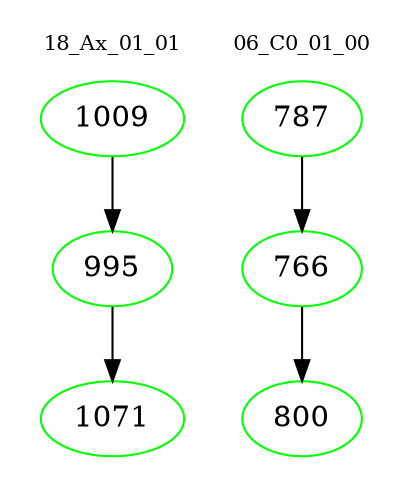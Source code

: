digraph{
subgraph cluster_0 {
color = white
label = "18_Ax_01_01";
fontsize=10;
T0_1009 [label="1009", color="green"]
T0_1009 -> T0_995 [color="black"]
T0_995 [label="995", color="green"]
T0_995 -> T0_1071 [color="black"]
T0_1071 [label="1071", color="green"]
}
subgraph cluster_1 {
color = white
label = "06_C0_01_00";
fontsize=10;
T1_787 [label="787", color="green"]
T1_787 -> T1_766 [color="black"]
T1_766 [label="766", color="green"]
T1_766 -> T1_800 [color="black"]
T1_800 [label="800", color="green"]
}
}
